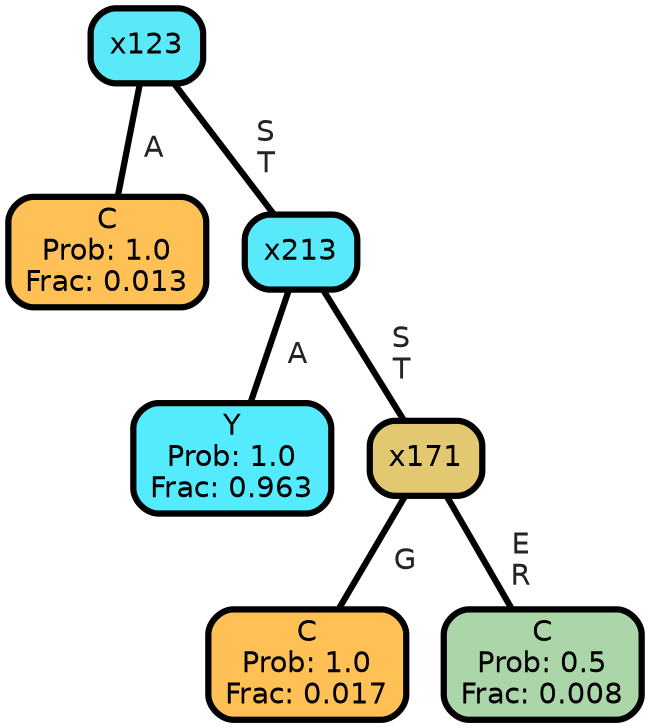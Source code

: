 graph Tree {
node [shape=box, style="filled, rounded",color="black",penwidth="3",fontcolor="black",                 fontname=helvetica] ;
graph [ranksep="0 equally", splines=straight,                 bgcolor=transparent, dpi=200] ;
edge [fontname=helvetica, fontweight=bold,fontcolor=grey14,color=black] ;
0 [label="C
Prob: 1.0
Frac: 0.013", fillcolor="#ffc155"] ;
1 [label="x123", fillcolor="#5ae9f9"] ;
2 [label="Y
Prob: 1.0
Frac: 0.963", fillcolor="#55ebff"] ;
3 [label="x213", fillcolor="#58eafb"] ;
4 [label="C
Prob: 1.0
Frac: 0.017", fillcolor="#ffc155"] ;
5 [label="x171", fillcolor="#e2c871"] ;
6 [label="C
Prob: 0.5
Frac: 0.008", fillcolor="#aad6aa"] ;
1 -- 0 [label=" A",penwidth=3] ;
1 -- 3 [label=" S\n T",penwidth=3] ;
3 -- 2 [label=" A",penwidth=3] ;
3 -- 5 [label=" S\n T",penwidth=3] ;
5 -- 4 [label=" G",penwidth=3] ;
5 -- 6 [label=" E\n R",penwidth=3] ;
{rank = same;}}